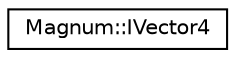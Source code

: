 digraph "圖形化之類別階層"
{
  edge [fontname="Helvetica",fontsize="10",labelfontname="Helvetica",labelfontsize="10"];
  node [fontname="Helvetica",fontsize="10",shape=record];
  rankdir="LR";
  Node1 [label="Magnum::IVector4",height=0.2,width=0.4,color="black", fillcolor="white", style="filled",URL="$class_magnum_1_1_i_vector4.html"];
}

